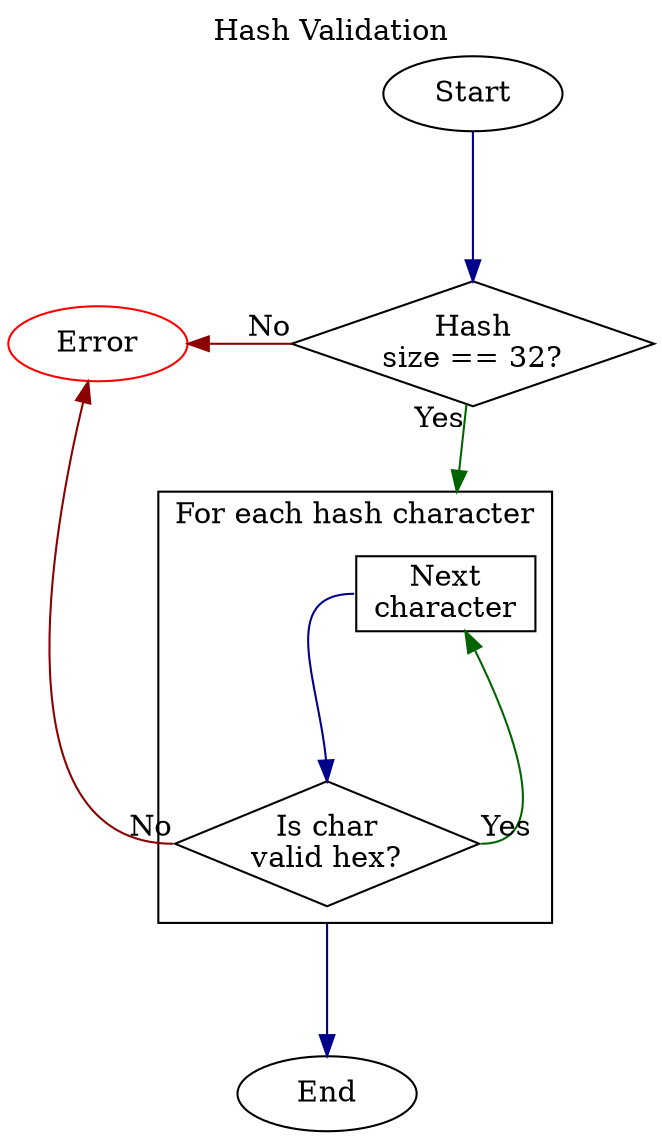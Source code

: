 digraph {
  graph [
    nodesep=0.7,
    compound=true,
    ranksep=1,
    label="Hash Validation",
    labelloc=t
  ]
  node  [shape=rect, margin=0, width="1.2"]
  edge  [color=darkblue]

  Start [shape=oval]
  End   [shape=oval]
  Error [shape=oval, color=red]

  IsLength32 [label="Hash\nsize == 32?", shape=diamond]

  subgraph cluster_1 {
    label="For each hash character"

    NextChar    [label="Next\ncharacter"]
    IsCharValid [label="Is char\nvalid hex?", shape=diamond]
  }

  //
  // Edges
  //

  Start         -> IsLength32

  IsLength32    -> NextChar      [taillabel="Yes", color=darkgreen, lhead=cluster_1]
  Error         -> IsLength32    [headlabel="No", color=darkred, dir=back]

  NextChar:w    -> IsCharValid:n

  IsCharValid:e -> NextChar      [taillabel="Yes", color=darkgreen]
  Error         -> IsCharValid:w [headlabel="No", color=darkred, dir=back]

  IsCharValid   -> End           [ltail=cluster_1]

  //
  // Formatting
  //

  {
    rank=same
    Error
    IsLength32
  }
}